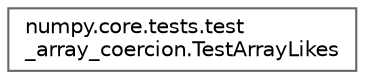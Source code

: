 digraph "Graphical Class Hierarchy"
{
 // LATEX_PDF_SIZE
  bgcolor="transparent";
  edge [fontname=Helvetica,fontsize=10,labelfontname=Helvetica,labelfontsize=10];
  node [fontname=Helvetica,fontsize=10,shape=box,height=0.2,width=0.4];
  rankdir="LR";
  Node0 [id="Node000000",label="numpy.core.tests.test\l_array_coercion.TestArrayLikes",height=0.2,width=0.4,color="grey40", fillcolor="white", style="filled",URL="$d2/db4/classnumpy_1_1core_1_1tests_1_1test__array__coercion_1_1TestArrayLikes.html",tooltip=" "];
}

